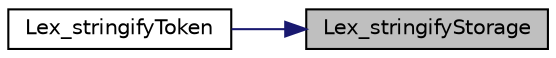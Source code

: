 digraph "Lex_stringifyStorage"
{
 // LATEX_PDF_SIZE
  bgcolor="transparent";
  edge [fontname="Helvetica",fontsize="10",labelfontname="Helvetica",labelfontsize="10"];
  node [fontname="Helvetica",fontsize="10",shape=record];
  rankdir="RL";
  Node1 [label="Lex_stringifyStorage",height=0.2,width=0.4,color="black", fillcolor="grey75", style="filled", fontcolor="black",tooltip=" "];
  Node1 -> Node2 [dir="back",color="midnightblue",fontsize="10",style="solid",fontname="Helvetica"];
  Node2 [label="Lex_stringifyToken",height=0.2,width=0.4,color="black",URL="$d7/d18/group__LEX.html#ga2f5cbafce3e3f05142688d32d88ff2ae",tooltip="Stringify token with all it's fields."];
}
